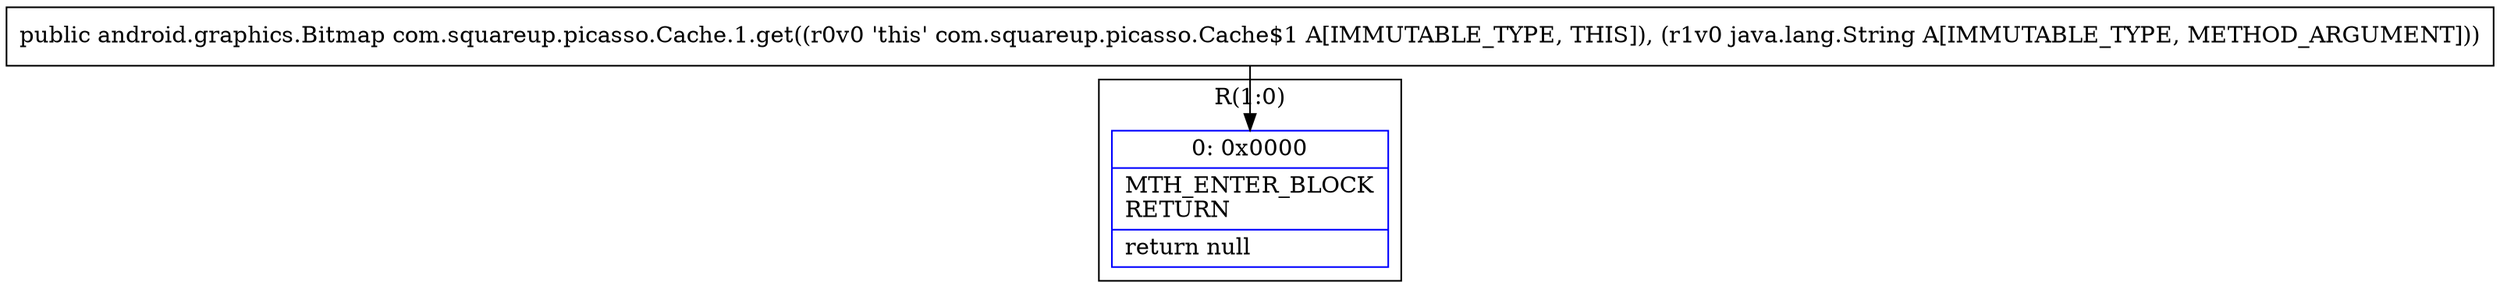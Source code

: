 digraph "CFG forcom.squareup.picasso.Cache.1.get(Ljava\/lang\/String;)Landroid\/graphics\/Bitmap;" {
subgraph cluster_Region_1943402771 {
label = "R(1:0)";
node [shape=record,color=blue];
Node_0 [shape=record,label="{0\:\ 0x0000|MTH_ENTER_BLOCK\lRETURN\l|return null\l}"];
}
MethodNode[shape=record,label="{public android.graphics.Bitmap com.squareup.picasso.Cache.1.get((r0v0 'this' com.squareup.picasso.Cache$1 A[IMMUTABLE_TYPE, THIS]), (r1v0 java.lang.String A[IMMUTABLE_TYPE, METHOD_ARGUMENT])) }"];
MethodNode -> Node_0;
}

